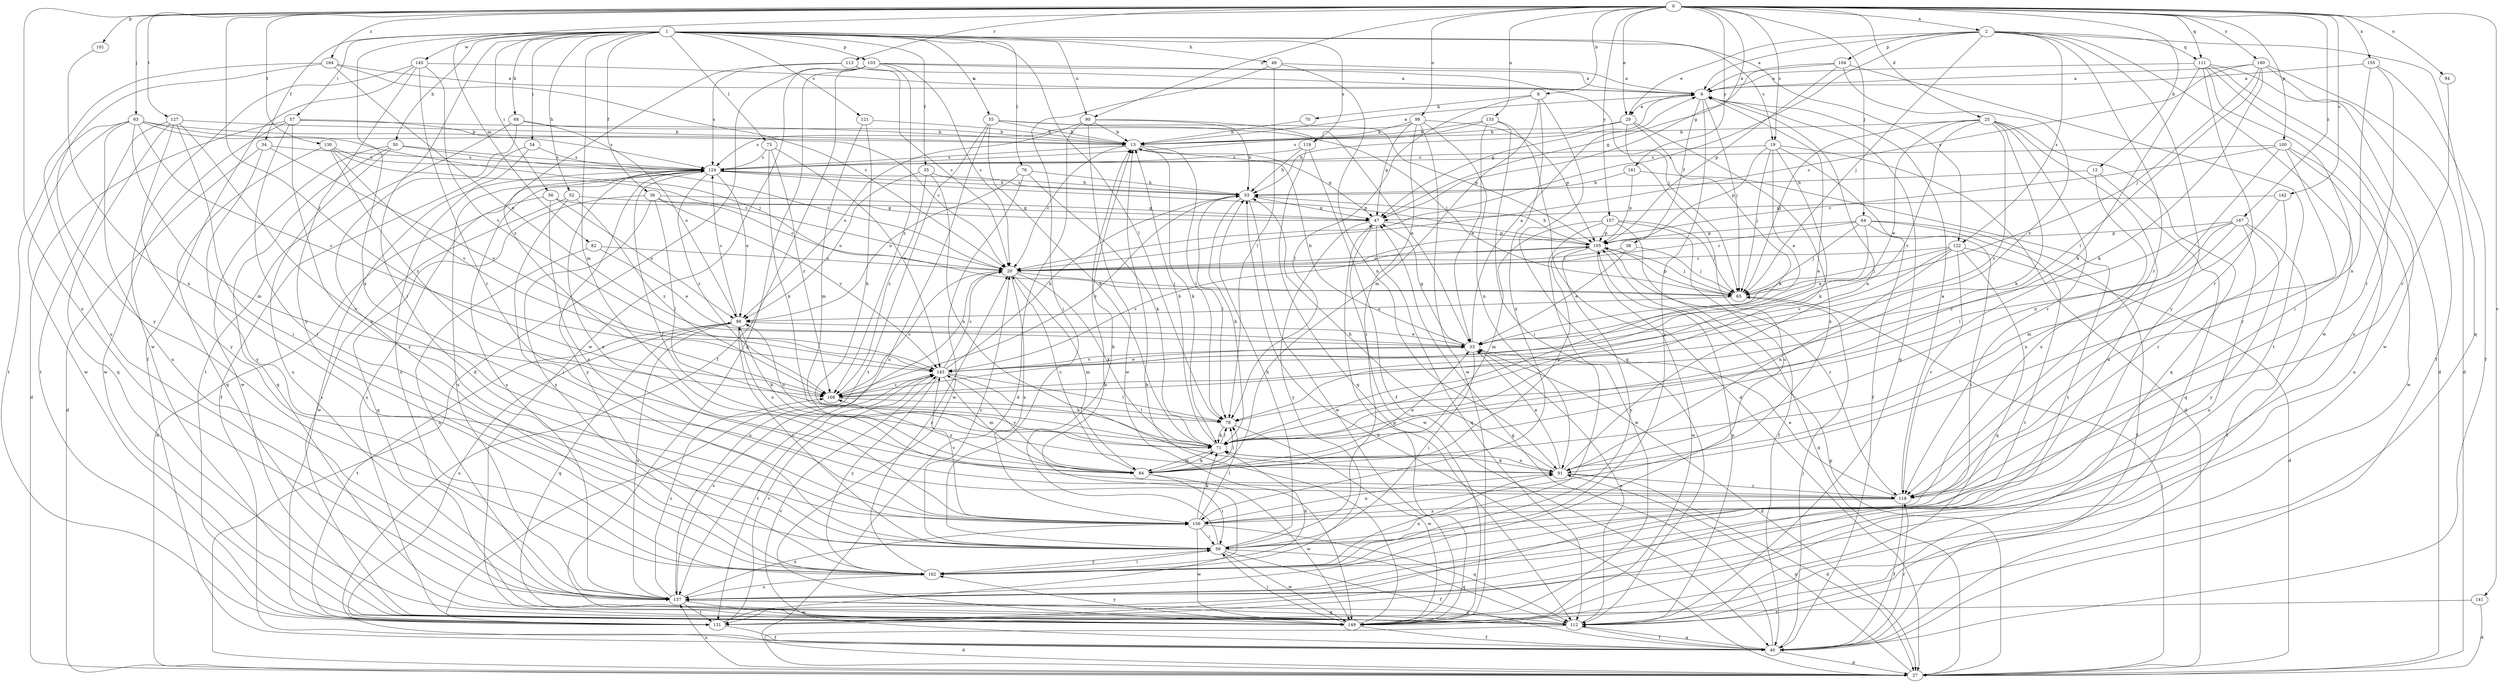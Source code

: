 strict digraph  {
0;
1;
2;
6;
8;
12;
13;
19;
20;
25;
27;
29;
33;
34;
35;
36;
38;
40;
47;
49;
50;
52;
53;
54;
55;
56;
57;
59;
63;
64;
65;
68;
70;
71;
73;
76;
78;
82;
84;
90;
91;
94;
98;
99;
100;
101;
103;
104;
105;
111;
112;
113;
118;
119;
121;
122;
124;
127;
130;
131;
133;
137;
141;
142;
143;
145;
149;
155;
156;
157;
160;
161;
162;
164;
167;
168;
0 -> 2  [label=a];
0 -> 8  [label=b];
0 -> 12  [label=b];
0 -> 19  [label=c];
0 -> 25  [label=d];
0 -> 29  [label=e];
0 -> 47  [label=g];
0 -> 63  [label=j];
0 -> 64  [label=j];
0 -> 82  [label=m];
0 -> 90  [label=n];
0 -> 94  [label=o];
0 -> 98  [label=o];
0 -> 100  [label=p];
0 -> 101  [label=p];
0 -> 111  [label=q];
0 -> 113  [label=r];
0 -> 127  [label=t];
0 -> 130  [label=t];
0 -> 133  [label=u];
0 -> 137  [label=u];
0 -> 141  [label=v];
0 -> 142  [label=v];
0 -> 155  [label=x];
0 -> 157  [label=y];
0 -> 160  [label=y];
0 -> 161  [label=y];
0 -> 164  [label=z];
0 -> 167  [label=z];
0 -> 168  [label=z];
1 -> 19  [label=c];
1 -> 34  [label=f];
1 -> 35  [label=f];
1 -> 36  [label=f];
1 -> 49  [label=h];
1 -> 50  [label=h];
1 -> 52  [label=h];
1 -> 54  [label=i];
1 -> 55  [label=i];
1 -> 56  [label=i];
1 -> 57  [label=i];
1 -> 59  [label=i];
1 -> 68  [label=k];
1 -> 73  [label=l];
1 -> 76  [label=l];
1 -> 78  [label=l];
1 -> 84  [label=m];
1 -> 90  [label=n];
1 -> 103  [label=p];
1 -> 119  [label=s];
1 -> 121  [label=s];
1 -> 122  [label=s];
1 -> 145  [label=w];
1 -> 156  [label=x];
2 -> 6  [label=a];
2 -> 20  [label=c];
2 -> 29  [label=e];
2 -> 65  [label=j];
2 -> 104  [label=p];
2 -> 111  [label=q];
2 -> 112  [label=q];
2 -> 118  [label=r];
2 -> 122  [label=s];
2 -> 149  [label=w];
2 -> 162  [label=y];
6 -> 29  [label=e];
6 -> 38  [label=f];
6 -> 47  [label=g];
6 -> 65  [label=j];
6 -> 112  [label=q];
6 -> 162  [label=y];
8 -> 70  [label=k];
8 -> 78  [label=l];
8 -> 84  [label=m];
8 -> 112  [label=q];
8 -> 156  [label=x];
12 -> 53  [label=h];
12 -> 112  [label=q];
12 -> 156  [label=x];
13 -> 6  [label=a];
13 -> 20  [label=c];
13 -> 47  [label=g];
13 -> 71  [label=k];
13 -> 78  [label=l];
13 -> 124  [label=s];
19 -> 27  [label=d];
19 -> 33  [label=e];
19 -> 40  [label=f];
19 -> 65  [label=j];
19 -> 71  [label=k];
19 -> 105  [label=p];
19 -> 124  [label=s];
20 -> 65  [label=j];
20 -> 71  [label=k];
20 -> 84  [label=m];
20 -> 137  [label=u];
20 -> 156  [label=x];
25 -> 13  [label=b];
25 -> 33  [label=e];
25 -> 65  [label=j];
25 -> 71  [label=k];
25 -> 112  [label=q];
25 -> 118  [label=r];
25 -> 137  [label=u];
25 -> 143  [label=v];
25 -> 168  [label=z];
27 -> 53  [label=h];
27 -> 65  [label=j];
27 -> 91  [label=n];
27 -> 105  [label=p];
27 -> 137  [label=u];
29 -> 13  [label=b];
29 -> 53  [label=h];
29 -> 71  [label=k];
29 -> 137  [label=u];
29 -> 156  [label=x];
33 -> 6  [label=a];
33 -> 13  [label=b];
33 -> 27  [label=d];
33 -> 47  [label=g];
33 -> 59  [label=i];
33 -> 143  [label=v];
34 -> 27  [label=d];
34 -> 124  [label=s];
34 -> 143  [label=v];
34 -> 162  [label=y];
35 -> 53  [label=h];
35 -> 91  [label=n];
35 -> 99  [label=o];
35 -> 168  [label=z];
36 -> 20  [label=c];
36 -> 47  [label=g];
36 -> 78  [label=l];
36 -> 112  [label=q];
36 -> 143  [label=v];
36 -> 162  [label=y];
38 -> 20  [label=c];
38 -> 33  [label=e];
38 -> 65  [label=j];
40 -> 27  [label=d];
40 -> 47  [label=g];
40 -> 65  [label=j];
40 -> 112  [label=q];
40 -> 118  [label=r];
40 -> 143  [label=v];
47 -> 105  [label=p];
47 -> 112  [label=q];
47 -> 149  [label=w];
47 -> 162  [label=y];
49 -> 6  [label=a];
49 -> 59  [label=i];
49 -> 78  [label=l];
49 -> 91  [label=n];
50 -> 20  [label=c];
50 -> 112  [label=q];
50 -> 124  [label=s];
50 -> 137  [label=u];
50 -> 149  [label=w];
52 -> 47  [label=g];
52 -> 59  [label=i];
52 -> 149  [label=w];
52 -> 168  [label=z];
53 -> 47  [label=g];
53 -> 71  [label=k];
53 -> 78  [label=l];
53 -> 124  [label=s];
53 -> 149  [label=w];
53 -> 168  [label=z];
54 -> 40  [label=f];
54 -> 124  [label=s];
54 -> 137  [label=u];
55 -> 13  [label=b];
55 -> 65  [label=j];
55 -> 71  [label=k];
55 -> 105  [label=p];
55 -> 131  [label=t];
55 -> 137  [label=u];
56 -> 27  [label=d];
56 -> 47  [label=g];
56 -> 99  [label=o];
56 -> 156  [label=x];
57 -> 13  [label=b];
57 -> 27  [label=d];
57 -> 59  [label=i];
57 -> 124  [label=s];
57 -> 149  [label=w];
57 -> 156  [label=x];
59 -> 13  [label=b];
59 -> 20  [label=c];
59 -> 40  [label=f];
59 -> 53  [label=h];
59 -> 112  [label=q];
59 -> 149  [label=w];
59 -> 162  [label=y];
63 -> 13  [label=b];
63 -> 20  [label=c];
63 -> 65  [label=j];
63 -> 84  [label=m];
63 -> 131  [label=t];
63 -> 137  [label=u];
63 -> 143  [label=v];
63 -> 149  [label=w];
64 -> 20  [label=c];
64 -> 33  [label=e];
64 -> 40  [label=f];
64 -> 59  [label=i];
64 -> 65  [label=j];
64 -> 105  [label=p];
64 -> 131  [label=t];
65 -> 99  [label=o];
65 -> 105  [label=p];
68 -> 13  [label=b];
68 -> 99  [label=o];
68 -> 131  [label=t];
68 -> 162  [label=y];
70 -> 13  [label=b];
71 -> 6  [label=a];
71 -> 13  [label=b];
71 -> 78  [label=l];
71 -> 84  [label=m];
71 -> 91  [label=n];
71 -> 99  [label=o];
73 -> 71  [label=k];
73 -> 124  [label=s];
73 -> 143  [label=v];
73 -> 168  [label=z];
76 -> 53  [label=h];
76 -> 71  [label=k];
76 -> 99  [label=o];
76 -> 149  [label=w];
78 -> 71  [label=k];
78 -> 149  [label=w];
82 -> 20  [label=c];
82 -> 33  [label=e];
82 -> 137  [label=u];
84 -> 20  [label=c];
84 -> 33  [label=e];
84 -> 59  [label=i];
84 -> 71  [label=k];
84 -> 78  [label=l];
84 -> 105  [label=p];
84 -> 143  [label=v];
84 -> 149  [label=w];
84 -> 168  [label=z];
90 -> 13  [label=b];
90 -> 27  [label=d];
90 -> 33  [label=e];
90 -> 53  [label=h];
90 -> 99  [label=o];
90 -> 149  [label=w];
91 -> 6  [label=a];
91 -> 27  [label=d];
91 -> 33  [label=e];
91 -> 53  [label=h];
91 -> 71  [label=k];
91 -> 99  [label=o];
91 -> 118  [label=r];
94 -> 118  [label=r];
98 -> 13  [label=b];
98 -> 47  [label=g];
98 -> 59  [label=i];
98 -> 91  [label=n];
98 -> 105  [label=p];
98 -> 124  [label=s];
98 -> 149  [label=w];
99 -> 33  [label=e];
99 -> 59  [label=i];
99 -> 71  [label=k];
99 -> 112  [label=q];
99 -> 124  [label=s];
99 -> 131  [label=t];
99 -> 137  [label=u];
100 -> 20  [label=c];
100 -> 91  [label=n];
100 -> 118  [label=r];
100 -> 124  [label=s];
100 -> 137  [label=u];
100 -> 149  [label=w];
101 -> 156  [label=x];
103 -> 6  [label=a];
103 -> 20  [label=c];
103 -> 27  [label=d];
103 -> 40  [label=f];
103 -> 65  [label=j];
103 -> 112  [label=q];
103 -> 149  [label=w];
103 -> 168  [label=z];
104 -> 6  [label=a];
104 -> 47  [label=g];
104 -> 105  [label=p];
104 -> 131  [label=t];
104 -> 168  [label=z];
105 -> 20  [label=c];
105 -> 53  [label=h];
105 -> 65  [label=j];
105 -> 118  [label=r];
105 -> 143  [label=v];
105 -> 149  [label=w];
105 -> 162  [label=y];
111 -> 6  [label=a];
111 -> 27  [label=d];
111 -> 59  [label=i];
111 -> 71  [label=k];
111 -> 118  [label=r];
111 -> 137  [label=u];
111 -> 149  [label=w];
112 -> 27  [label=d];
112 -> 33  [label=e];
112 -> 40  [label=f];
112 -> 105  [label=p];
112 -> 137  [label=u];
113 -> 6  [label=a];
113 -> 20  [label=c];
113 -> 124  [label=s];
113 -> 168  [label=z];
118 -> 6  [label=a];
118 -> 33  [label=e];
118 -> 40  [label=f];
118 -> 156  [label=x];
119 -> 40  [label=f];
119 -> 53  [label=h];
119 -> 112  [label=q];
119 -> 124  [label=s];
121 -> 13  [label=b];
121 -> 71  [label=k];
121 -> 84  [label=m];
122 -> 20  [label=c];
122 -> 27  [label=d];
122 -> 65  [label=j];
122 -> 91  [label=n];
122 -> 112  [label=q];
122 -> 118  [label=r];
122 -> 143  [label=v];
124 -> 53  [label=h];
124 -> 99  [label=o];
124 -> 105  [label=p];
124 -> 118  [label=r];
124 -> 137  [label=u];
124 -> 156  [label=x];
124 -> 162  [label=y];
124 -> 168  [label=z];
127 -> 13  [label=b];
127 -> 59  [label=i];
127 -> 112  [label=q];
127 -> 118  [label=r];
127 -> 131  [label=t];
127 -> 162  [label=y];
130 -> 20  [label=c];
130 -> 112  [label=q];
130 -> 124  [label=s];
130 -> 143  [label=v];
130 -> 168  [label=z];
131 -> 13  [label=b];
131 -> 40  [label=f];
131 -> 99  [label=o];
131 -> 124  [label=s];
131 -> 143  [label=v];
133 -> 13  [label=b];
133 -> 27  [label=d];
133 -> 33  [label=e];
133 -> 59  [label=i];
133 -> 124  [label=s];
137 -> 112  [label=q];
137 -> 124  [label=s];
137 -> 131  [label=t];
137 -> 143  [label=v];
137 -> 149  [label=w];
137 -> 156  [label=x];
137 -> 168  [label=z];
141 -> 27  [label=d];
141 -> 131  [label=t];
142 -> 47  [label=g];
142 -> 84  [label=m];
142 -> 118  [label=r];
143 -> 20  [label=c];
143 -> 33  [label=e];
143 -> 53  [label=h];
143 -> 71  [label=k];
143 -> 78  [label=l];
143 -> 84  [label=m];
143 -> 131  [label=t];
143 -> 162  [label=y];
143 -> 168  [label=z];
145 -> 6  [label=a];
145 -> 40  [label=f];
145 -> 118  [label=r];
145 -> 143  [label=v];
145 -> 149  [label=w];
145 -> 162  [label=y];
149 -> 13  [label=b];
149 -> 40  [label=f];
149 -> 47  [label=g];
149 -> 59  [label=i];
149 -> 124  [label=s];
149 -> 162  [label=y];
155 -> 6  [label=a];
155 -> 40  [label=f];
155 -> 91  [label=n];
155 -> 118  [label=r];
156 -> 59  [label=i];
156 -> 71  [label=k];
156 -> 78  [label=l];
156 -> 91  [label=n];
156 -> 112  [label=q];
156 -> 143  [label=v];
156 -> 149  [label=w];
157 -> 27  [label=d];
157 -> 40  [label=f];
157 -> 65  [label=j];
157 -> 84  [label=m];
157 -> 105  [label=p];
157 -> 149  [label=w];
160 -> 6  [label=a];
160 -> 20  [label=c];
160 -> 27  [label=d];
160 -> 40  [label=f];
160 -> 65  [label=j];
160 -> 71  [label=k];
160 -> 78  [label=l];
161 -> 53  [label=h];
161 -> 105  [label=p];
161 -> 131  [label=t];
162 -> 20  [label=c];
162 -> 59  [label=i];
162 -> 71  [label=k];
162 -> 91  [label=n];
162 -> 137  [label=u];
164 -> 6  [label=a];
164 -> 20  [label=c];
164 -> 33  [label=e];
164 -> 137  [label=u];
164 -> 162  [label=y];
167 -> 40  [label=f];
167 -> 78  [label=l];
167 -> 91  [label=n];
167 -> 105  [label=p];
167 -> 137  [label=u];
167 -> 162  [label=y];
167 -> 168  [label=z];
168 -> 20  [label=c];
168 -> 78  [label=l];
}
